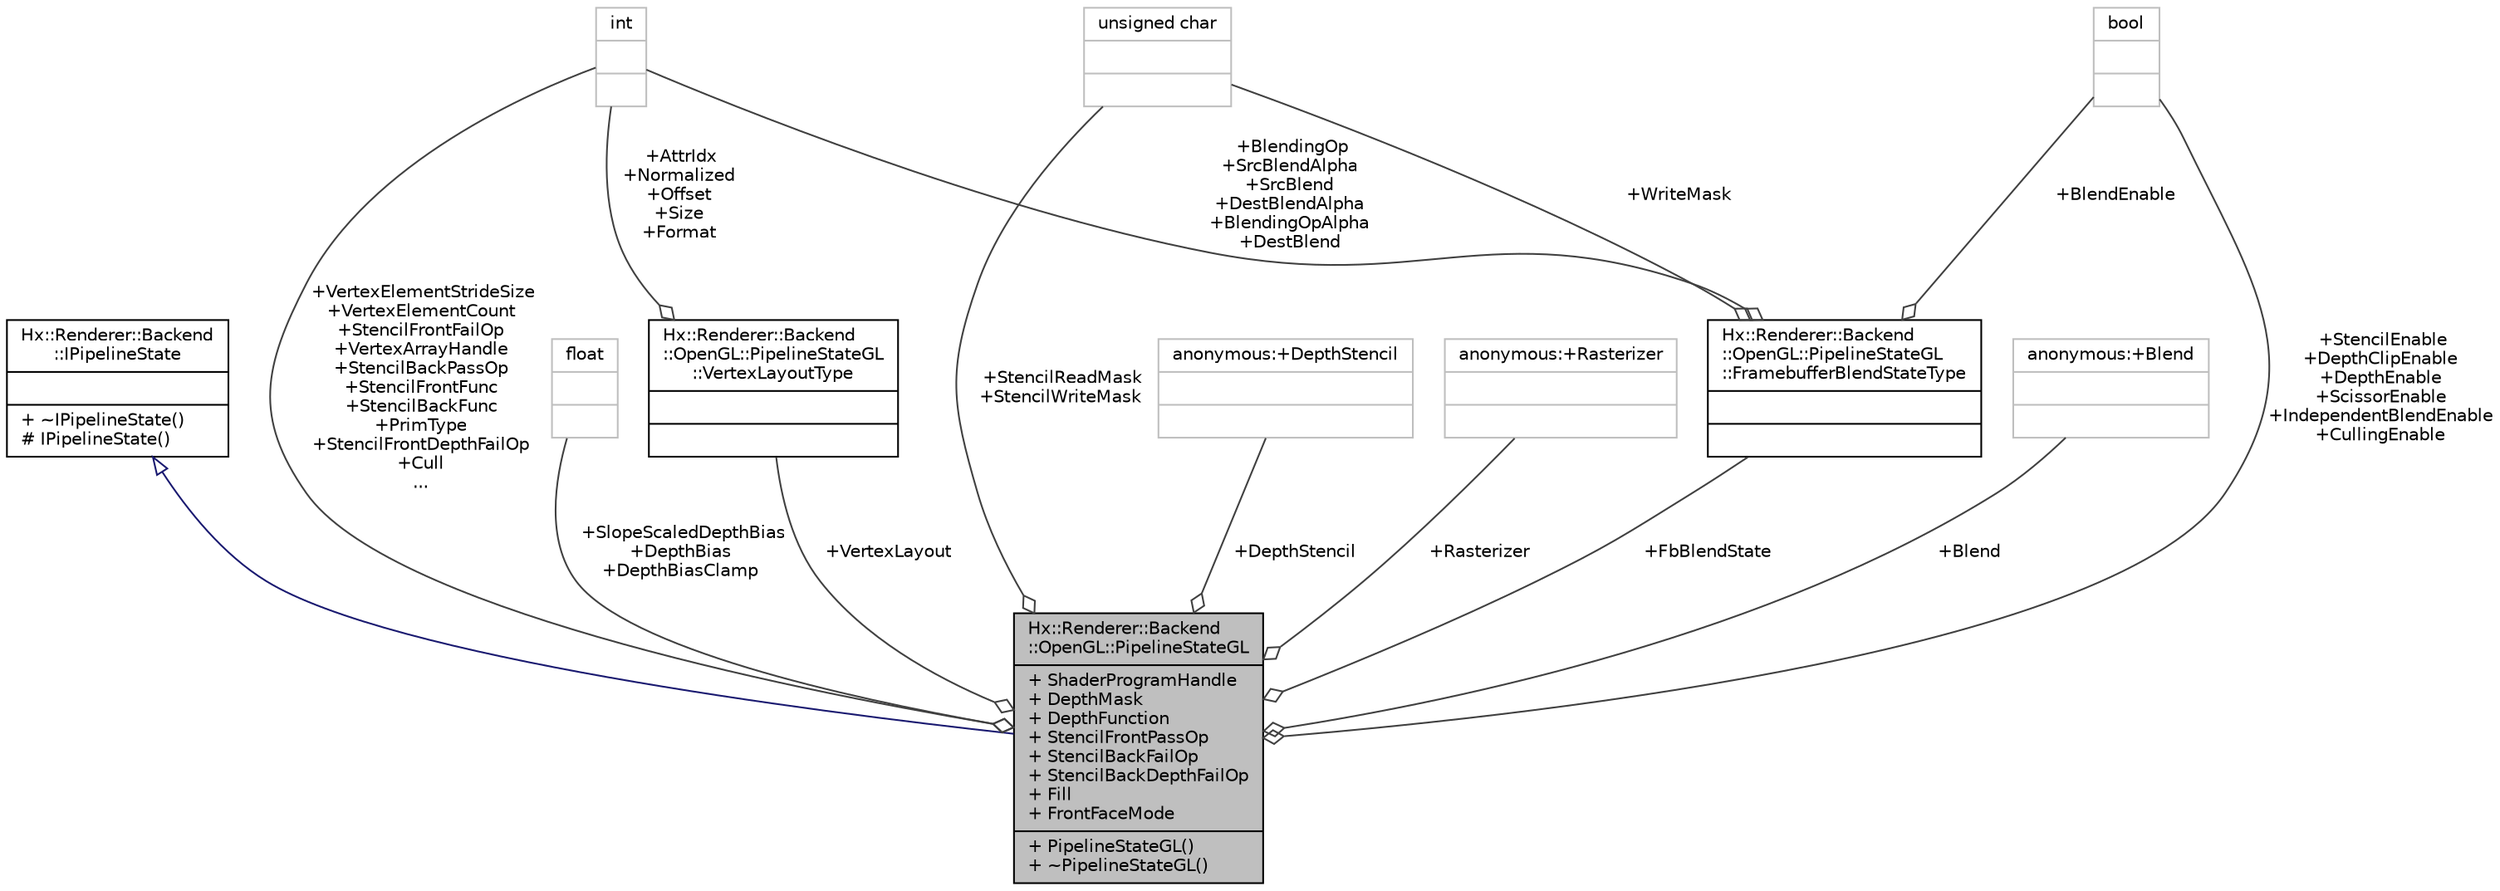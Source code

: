digraph "Hx::Renderer::Backend::OpenGL::PipelineStateGL"
{
  edge [fontname="Helvetica",fontsize="10",labelfontname="Helvetica",labelfontsize="10"];
  node [fontname="Helvetica",fontsize="10",shape=record];
  Node2 [label="{Hx::Renderer::Backend\l::OpenGL::PipelineStateGL\n|+ ShaderProgramHandle\l+ DepthMask\l+ DepthFunction\l+ StencilFrontPassOp\l+ StencilBackFailOp\l+ StencilBackDepthFailOp\l+ Fill\l+ FrontFaceMode\l|+ PipelineStateGL()\l+ ~PipelineStateGL()\l}",height=0.2,width=0.4,color="black", fillcolor="grey75", style="filled", fontcolor="black"];
  Node3 -> Node2 [dir="back",color="midnightblue",fontsize="10",style="solid",arrowtail="onormal",fontname="Helvetica"];
  Node3 [label="{Hx::Renderer::Backend\l::IPipelineState\n||+ ~IPipelineState()\l# IPipelineState()\l}",height=0.2,width=0.4,color="black", fillcolor="white", style="filled",URL="$structHx_1_1Renderer_1_1Backend_1_1IPipelineState.html"];
  Node4 -> Node2 [color="grey25",fontsize="10",style="solid",label=" +StencilReadMask\n+StencilWriteMask" ,arrowhead="odiamond",fontname="Helvetica"];
  Node4 [label="{unsigned char\n||}",height=0.2,width=0.4,color="grey75", fillcolor="white", style="filled"];
  Node5 -> Node2 [color="grey25",fontsize="10",style="solid",label=" +SlopeScaledDepthBias\n+DepthBias\n+DepthBiasClamp" ,arrowhead="odiamond",fontname="Helvetica"];
  Node5 [label="{float\n||}",height=0.2,width=0.4,color="grey75", fillcolor="white", style="filled"];
  Node6 -> Node2 [color="grey25",fontsize="10",style="solid",label=" +VertexLayout" ,arrowhead="odiamond",fontname="Helvetica"];
  Node6 [label="{Hx::Renderer::Backend\l::OpenGL::PipelineStateGL\l::VertexLayoutType\n||}",height=0.2,width=0.4,color="black", fillcolor="white", style="filled",URL="$structHx_1_1Renderer_1_1Backend_1_1OpenGL_1_1PipelineStateGL_1_1VertexLayoutType.html"];
  Node7 -> Node6 [color="grey25",fontsize="10",style="solid",label=" +AttrIdx\n+Normalized\n+Offset\n+Size\n+Format" ,arrowhead="odiamond",fontname="Helvetica"];
  Node7 [label="{int\n||}",height=0.2,width=0.4,color="grey75", fillcolor="white", style="filled"];
  Node8 -> Node2 [color="grey25",fontsize="10",style="solid",label=" +DepthStencil" ,arrowhead="odiamond",fontname="Helvetica"];
  Node8 [label="{anonymous:+DepthStencil\n||}",height=0.2,width=0.4,color="grey75", fillcolor="white", style="filled"];
  Node7 -> Node2 [color="grey25",fontsize="10",style="solid",label=" +VertexElementStrideSize\n+VertexElementCount\n+StencilFrontFailOp\n+VertexArrayHandle\n+StencilBackPassOp\n+StencilFrontFunc\n+StencilBackFunc\n+PrimType\n+StencilFrontDepthFailOp\n+Cull\n..." ,arrowhead="odiamond",fontname="Helvetica"];
  Node9 -> Node2 [color="grey25",fontsize="10",style="solid",label=" +Rasterizer" ,arrowhead="odiamond",fontname="Helvetica"];
  Node9 [label="{anonymous:+Rasterizer\n||}",height=0.2,width=0.4,color="grey75", fillcolor="white", style="filled"];
  Node10 -> Node2 [color="grey25",fontsize="10",style="solid",label=" +StencilEnable\n+DepthClipEnable\n+DepthEnable\n+ScissorEnable\n+IndependentBlendEnable\n+CullingEnable" ,arrowhead="odiamond",fontname="Helvetica"];
  Node10 [label="{bool\n||}",height=0.2,width=0.4,color="grey75", fillcolor="white", style="filled"];
  Node11 -> Node2 [color="grey25",fontsize="10",style="solid",label=" +Blend" ,arrowhead="odiamond",fontname="Helvetica"];
  Node11 [label="{anonymous:+Blend\n||}",height=0.2,width=0.4,color="grey75", fillcolor="white", style="filled"];
  Node12 -> Node2 [color="grey25",fontsize="10",style="solid",label=" +FbBlendState" ,arrowhead="odiamond",fontname="Helvetica"];
  Node12 [label="{Hx::Renderer::Backend\l::OpenGL::PipelineStateGL\l::FramebufferBlendStateType\n||}",height=0.2,width=0.4,color="black", fillcolor="white", style="filled",URL="$structHx_1_1Renderer_1_1Backend_1_1OpenGL_1_1PipelineStateGL_1_1FramebufferBlendStateType.html"];
  Node4 -> Node12 [color="grey25",fontsize="10",style="solid",label=" +WriteMask" ,arrowhead="odiamond",fontname="Helvetica"];
  Node7 -> Node12 [color="grey25",fontsize="10",style="solid",label=" +BlendingOp\n+SrcBlendAlpha\n+SrcBlend\n+DestBlendAlpha\n+BlendingOpAlpha\n+DestBlend" ,arrowhead="odiamond",fontname="Helvetica"];
  Node10 -> Node12 [color="grey25",fontsize="10",style="solid",label=" +BlendEnable" ,arrowhead="odiamond",fontname="Helvetica"];
}
